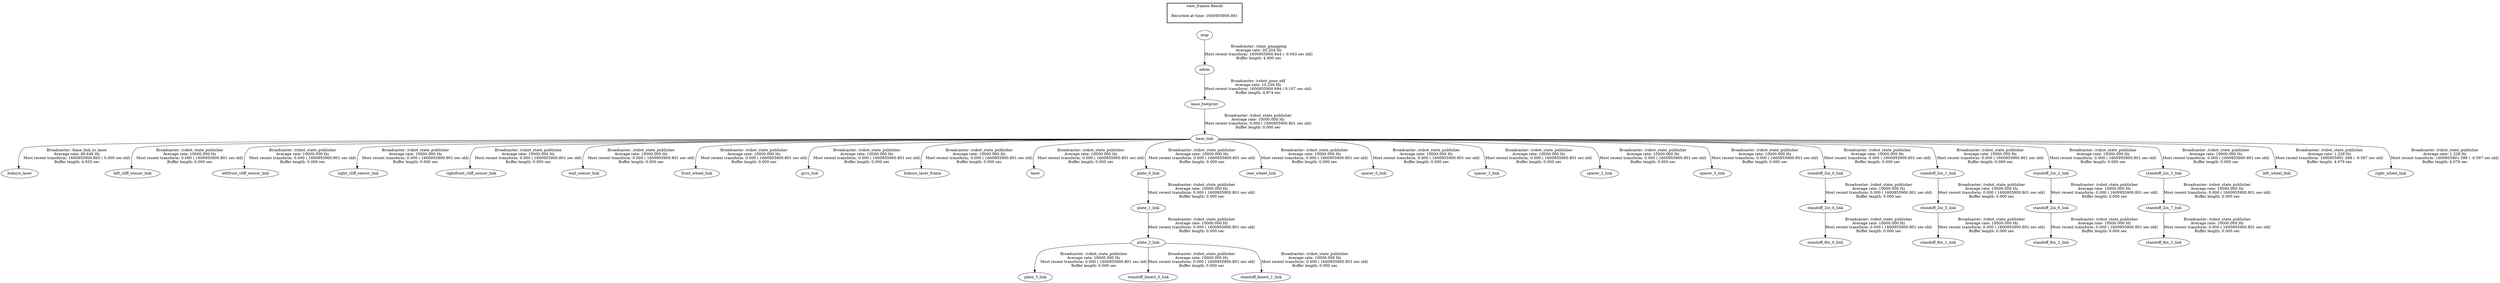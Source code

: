 digraph G {
"base_link" -> "hokuyo_laser"[label="Broadcaster: /base_link_to_laser\nAverage rate: 49.846 Hz\nMost recent transform: 1600955900.800 ( 0.000 sec old)\nBuffer length: 4.935 sec\n"];
"base_footprint" -> "base_link"[label="Broadcaster: /robot_state_publisher\nAverage rate: 10000.000 Hz\nMost recent transform: 0.000 ( 1600955900.801 sec old)\nBuffer length: 0.000 sec\n"];
"odom" -> "base_footprint"[label="Broadcaster: /robot_pose_ekf\nAverage rate: 10.259 Hz\nMost recent transform: 1600955900.694 ( 0.107 sec old)\nBuffer length: 4.874 sec\n"];
"base_link" -> "left_cliff_sensor_link"[label="Broadcaster: /robot_state_publisher\nAverage rate: 10000.000 Hz\nMost recent transform: 0.000 ( 1600955900.801 sec old)\nBuffer length: 0.000 sec\n"];
"base_link" -> "leftfront_cliff_sensor_link"[label="Broadcaster: /robot_state_publisher\nAverage rate: 10000.000 Hz\nMost recent transform: 0.000 ( 1600955900.801 sec old)\nBuffer length: 0.000 sec\n"];
"base_link" -> "right_cliff_sensor_link"[label="Broadcaster: /robot_state_publisher\nAverage rate: 10000.000 Hz\nMost recent transform: 0.000 ( 1600955900.801 sec old)\nBuffer length: 0.000 sec\n"];
"base_link" -> "rightfront_cliff_sensor_link"[label="Broadcaster: /robot_state_publisher\nAverage rate: 10000.000 Hz\nMost recent transform: 0.000 ( 1600955900.801 sec old)\nBuffer length: 0.000 sec\n"];
"base_link" -> "wall_sensor_link"[label="Broadcaster: /robot_state_publisher\nAverage rate: 10000.000 Hz\nMost recent transform: 0.000 ( 1600955900.801 sec old)\nBuffer length: 0.000 sec\n"];
"base_link" -> "front_wheel_link"[label="Broadcaster: /robot_state_publisher\nAverage rate: 10000.000 Hz\nMost recent transform: 0.000 ( 1600955900.801 sec old)\nBuffer length: 0.000 sec\n"];
"base_link" -> "gyro_link"[label="Broadcaster: /robot_state_publisher\nAverage rate: 10000.000 Hz\nMost recent transform: 0.000 ( 1600955900.801 sec old)\nBuffer length: 0.000 sec\n"];
"base_link" -> "hokuyo_laser_frame"[label="Broadcaster: /robot_state_publisher\nAverage rate: 10000.000 Hz\nMost recent transform: 0.000 ( 1600955900.801 sec old)\nBuffer length: 0.000 sec\n"];
"base_link" -> "laser"[label="Broadcaster: /robot_state_publisher\nAverage rate: 10000.000 Hz\nMost recent transform: 0.000 ( 1600955900.801 sec old)\nBuffer length: 0.000 sec\n"];
"base_link" -> "plate_0_link"[label="Broadcaster: /robot_state_publisher\nAverage rate: 10000.000 Hz\nMost recent transform: 0.000 ( 1600955900.801 sec old)\nBuffer length: 0.000 sec\n"];
"plate_0_link" -> "plate_1_link"[label="Broadcaster: /robot_state_publisher\nAverage rate: 10000.000 Hz\nMost recent transform: 0.000 ( 1600955900.801 sec old)\nBuffer length: 0.000 sec\n"];
"plate_1_link" -> "plate_2_link"[label="Broadcaster: /robot_state_publisher\nAverage rate: 10000.000 Hz\nMost recent transform: 0.000 ( 1600955900.801 sec old)\nBuffer length: 0.000 sec\n"];
"plate_2_link" -> "plate_3_link"[label="Broadcaster: /robot_state_publisher\nAverage rate: 10000.000 Hz\nMost recent transform: 0.000 ( 1600955900.801 sec old)\nBuffer length: 0.000 sec\n"];
"base_link" -> "rear_wheel_link"[label="Broadcaster: /robot_state_publisher\nAverage rate: 10000.000 Hz\nMost recent transform: 0.000 ( 1600955900.801 sec old)\nBuffer length: 0.000 sec\n"];
"base_link" -> "spacer_0_link"[label="Broadcaster: /robot_state_publisher\nAverage rate: 10000.000 Hz\nMost recent transform: 0.000 ( 1600955900.801 sec old)\nBuffer length: 0.000 sec\n"];
"base_link" -> "spacer_1_link"[label="Broadcaster: /robot_state_publisher\nAverage rate: 10000.000 Hz\nMost recent transform: 0.000 ( 1600955900.801 sec old)\nBuffer length: 0.000 sec\n"];
"base_link" -> "spacer_2_link"[label="Broadcaster: /robot_state_publisher\nAverage rate: 10000.000 Hz\nMost recent transform: 0.000 ( 1600955900.801 sec old)\nBuffer length: 0.000 sec\n"];
"base_link" -> "spacer_3_link"[label="Broadcaster: /robot_state_publisher\nAverage rate: 10000.000 Hz\nMost recent transform: 0.000 ( 1600955900.801 sec old)\nBuffer length: 0.000 sec\n"];
"base_link" -> "standoff_2in_0_link"[label="Broadcaster: /robot_state_publisher\nAverage rate: 10000.000 Hz\nMost recent transform: 0.000 ( 1600955900.801 sec old)\nBuffer length: 0.000 sec\n"];
"base_link" -> "standoff_2in_1_link"[label="Broadcaster: /robot_state_publisher\nAverage rate: 10000.000 Hz\nMost recent transform: 0.000 ( 1600955900.801 sec old)\nBuffer length: 0.000 sec\n"];
"base_link" -> "standoff_2in_2_link"[label="Broadcaster: /robot_state_publisher\nAverage rate: 10000.000 Hz\nMost recent transform: 0.000 ( 1600955900.801 sec old)\nBuffer length: 0.000 sec\n"];
"base_link" -> "standoff_2in_3_link"[label="Broadcaster: /robot_state_publisher\nAverage rate: 10000.000 Hz\nMost recent transform: 0.000 ( 1600955900.801 sec old)\nBuffer length: 0.000 sec\n"];
"standoff_2in_0_link" -> "standoff_2in_4_link"[label="Broadcaster: /robot_state_publisher\nAverage rate: 10000.000 Hz\nMost recent transform: 0.000 ( 1600955900.801 sec old)\nBuffer length: 0.000 sec\n"];
"standoff_2in_1_link" -> "standoff_2in_5_link"[label="Broadcaster: /robot_state_publisher\nAverage rate: 10000.000 Hz\nMost recent transform: 0.000 ( 1600955900.801 sec old)\nBuffer length: 0.000 sec\n"];
"standoff_2in_2_link" -> "standoff_2in_6_link"[label="Broadcaster: /robot_state_publisher\nAverage rate: 10000.000 Hz\nMost recent transform: 0.000 ( 1600955900.801 sec old)\nBuffer length: 0.000 sec\n"];
"standoff_2in_3_link" -> "standoff_2in_7_link"[label="Broadcaster: /robot_state_publisher\nAverage rate: 10000.000 Hz\nMost recent transform: 0.000 ( 1600955900.801 sec old)\nBuffer length: 0.000 sec\n"];
"standoff_2in_4_link" -> "standoff_8in_0_link"[label="Broadcaster: /robot_state_publisher\nAverage rate: 10000.000 Hz\nMost recent transform: 0.000 ( 1600955900.801 sec old)\nBuffer length: 0.000 sec\n"];
"standoff_2in_5_link" -> "standoff_8in_1_link"[label="Broadcaster: /robot_state_publisher\nAverage rate: 10000.000 Hz\nMost recent transform: 0.000 ( 1600955900.801 sec old)\nBuffer length: 0.000 sec\n"];
"standoff_2in_6_link" -> "standoff_8in_2_link"[label="Broadcaster: /robot_state_publisher\nAverage rate: 10000.000 Hz\nMost recent transform: 0.000 ( 1600955900.801 sec old)\nBuffer length: 0.000 sec\n"];
"standoff_2in_7_link" -> "standoff_8in_3_link"[label="Broadcaster: /robot_state_publisher\nAverage rate: 10000.000 Hz\nMost recent transform: 0.000 ( 1600955900.801 sec old)\nBuffer length: 0.000 sec\n"];
"plate_2_link" -> "standoff_kinect_0_link"[label="Broadcaster: /robot_state_publisher\nAverage rate: 10000.000 Hz\nMost recent transform: 0.000 ( 1600955900.801 sec old)\nBuffer length: 0.000 sec\n"];
"plate_2_link" -> "standoff_kinect_1_link"[label="Broadcaster: /robot_state_publisher\nAverage rate: 10000.000 Hz\nMost recent transform: 0.000 ( 1600955900.801 sec old)\nBuffer length: 0.000 sec\n"];
"map" -> "odom"[label="Broadcaster: /slam_gmapping\nAverage rate: 20.204 Hz\nMost recent transform: 1600955900.844 ( -0.043 sec old)\nBuffer length: 4.900 sec\n"];
"base_link" -> "left_wheel_link"[label="Broadcaster: /robot_state_publisher\nAverage rate: 1.226 Hz\nMost recent transform: 1600955901.398 ( -0.597 sec old)\nBuffer length: 4.079 sec\n"];
"base_link" -> "right_wheel_link"[label="Broadcaster: /robot_state_publisher\nAverage rate: 1.226 Hz\nMost recent transform: 1600955901.398 ( -0.597 sec old)\nBuffer length: 4.079 sec\n"];
edge [style=invis];
 subgraph cluster_legend { style=bold; color=black; label ="view_frames Result";
"Recorded at time: 1600955900.801"[ shape=plaintext ] ;
 }->"map";
}